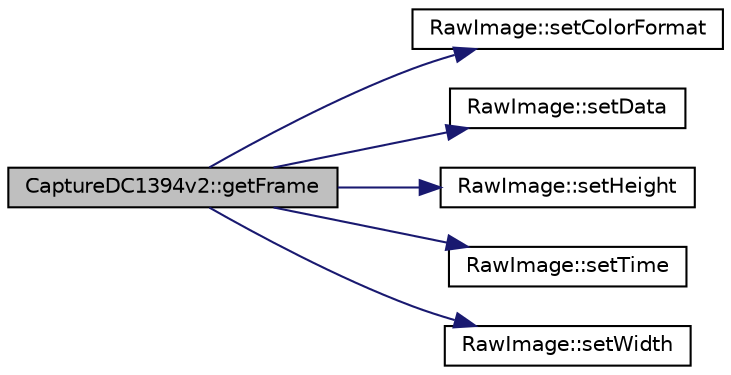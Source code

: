 digraph "CaptureDC1394v2::getFrame"
{
 // INTERACTIVE_SVG=YES
  edge [fontname="Helvetica",fontsize="10",labelfontname="Helvetica",labelfontsize="10"];
  node [fontname="Helvetica",fontsize="10",shape=record];
  rankdir="LR";
  Node1 [label="CaptureDC1394v2::getFrame",height=0.2,width=0.4,color="black", fillcolor="grey75", style="filled", fontcolor="black"];
  Node1 -> Node2 [color="midnightblue",fontsize="10",style="solid",fontname="Helvetica"];
  Node2 [label="RawImage::setColorFormat",height=0.2,width=0.4,color="black", fillcolor="white", style="filled",URL="$d0/d14/class_raw_image.html#ae31fbd81eb34ec7b6368965b3e570cb8"];
  Node1 -> Node3 [color="midnightblue",fontsize="10",style="solid",fontname="Helvetica"];
  Node3 [label="RawImage::setData",height=0.2,width=0.4,color="black", fillcolor="white", style="filled",URL="$d0/d14/class_raw_image.html#a031b824497c98ccc69d3d540cf12bffa"];
  Node1 -> Node4 [color="midnightblue",fontsize="10",style="solid",fontname="Helvetica"];
  Node4 [label="RawImage::setHeight",height=0.2,width=0.4,color="black", fillcolor="white", style="filled",URL="$d0/d14/class_raw_image.html#a6d60f9b1510af9ce1d91dbc9d1128362"];
  Node1 -> Node5 [color="midnightblue",fontsize="10",style="solid",fontname="Helvetica"];
  Node5 [label="RawImage::setTime",height=0.2,width=0.4,color="black", fillcolor="white", style="filled",URL="$d0/d14/class_raw_image.html#ac774b70a0753a6ad4a9e39353e4954da"];
  Node1 -> Node6 [color="midnightblue",fontsize="10",style="solid",fontname="Helvetica"];
  Node6 [label="RawImage::setWidth",height=0.2,width=0.4,color="black", fillcolor="white", style="filled",URL="$d0/d14/class_raw_image.html#a7d3f98af83a328d485b0188f78bb6e8b"];
}
